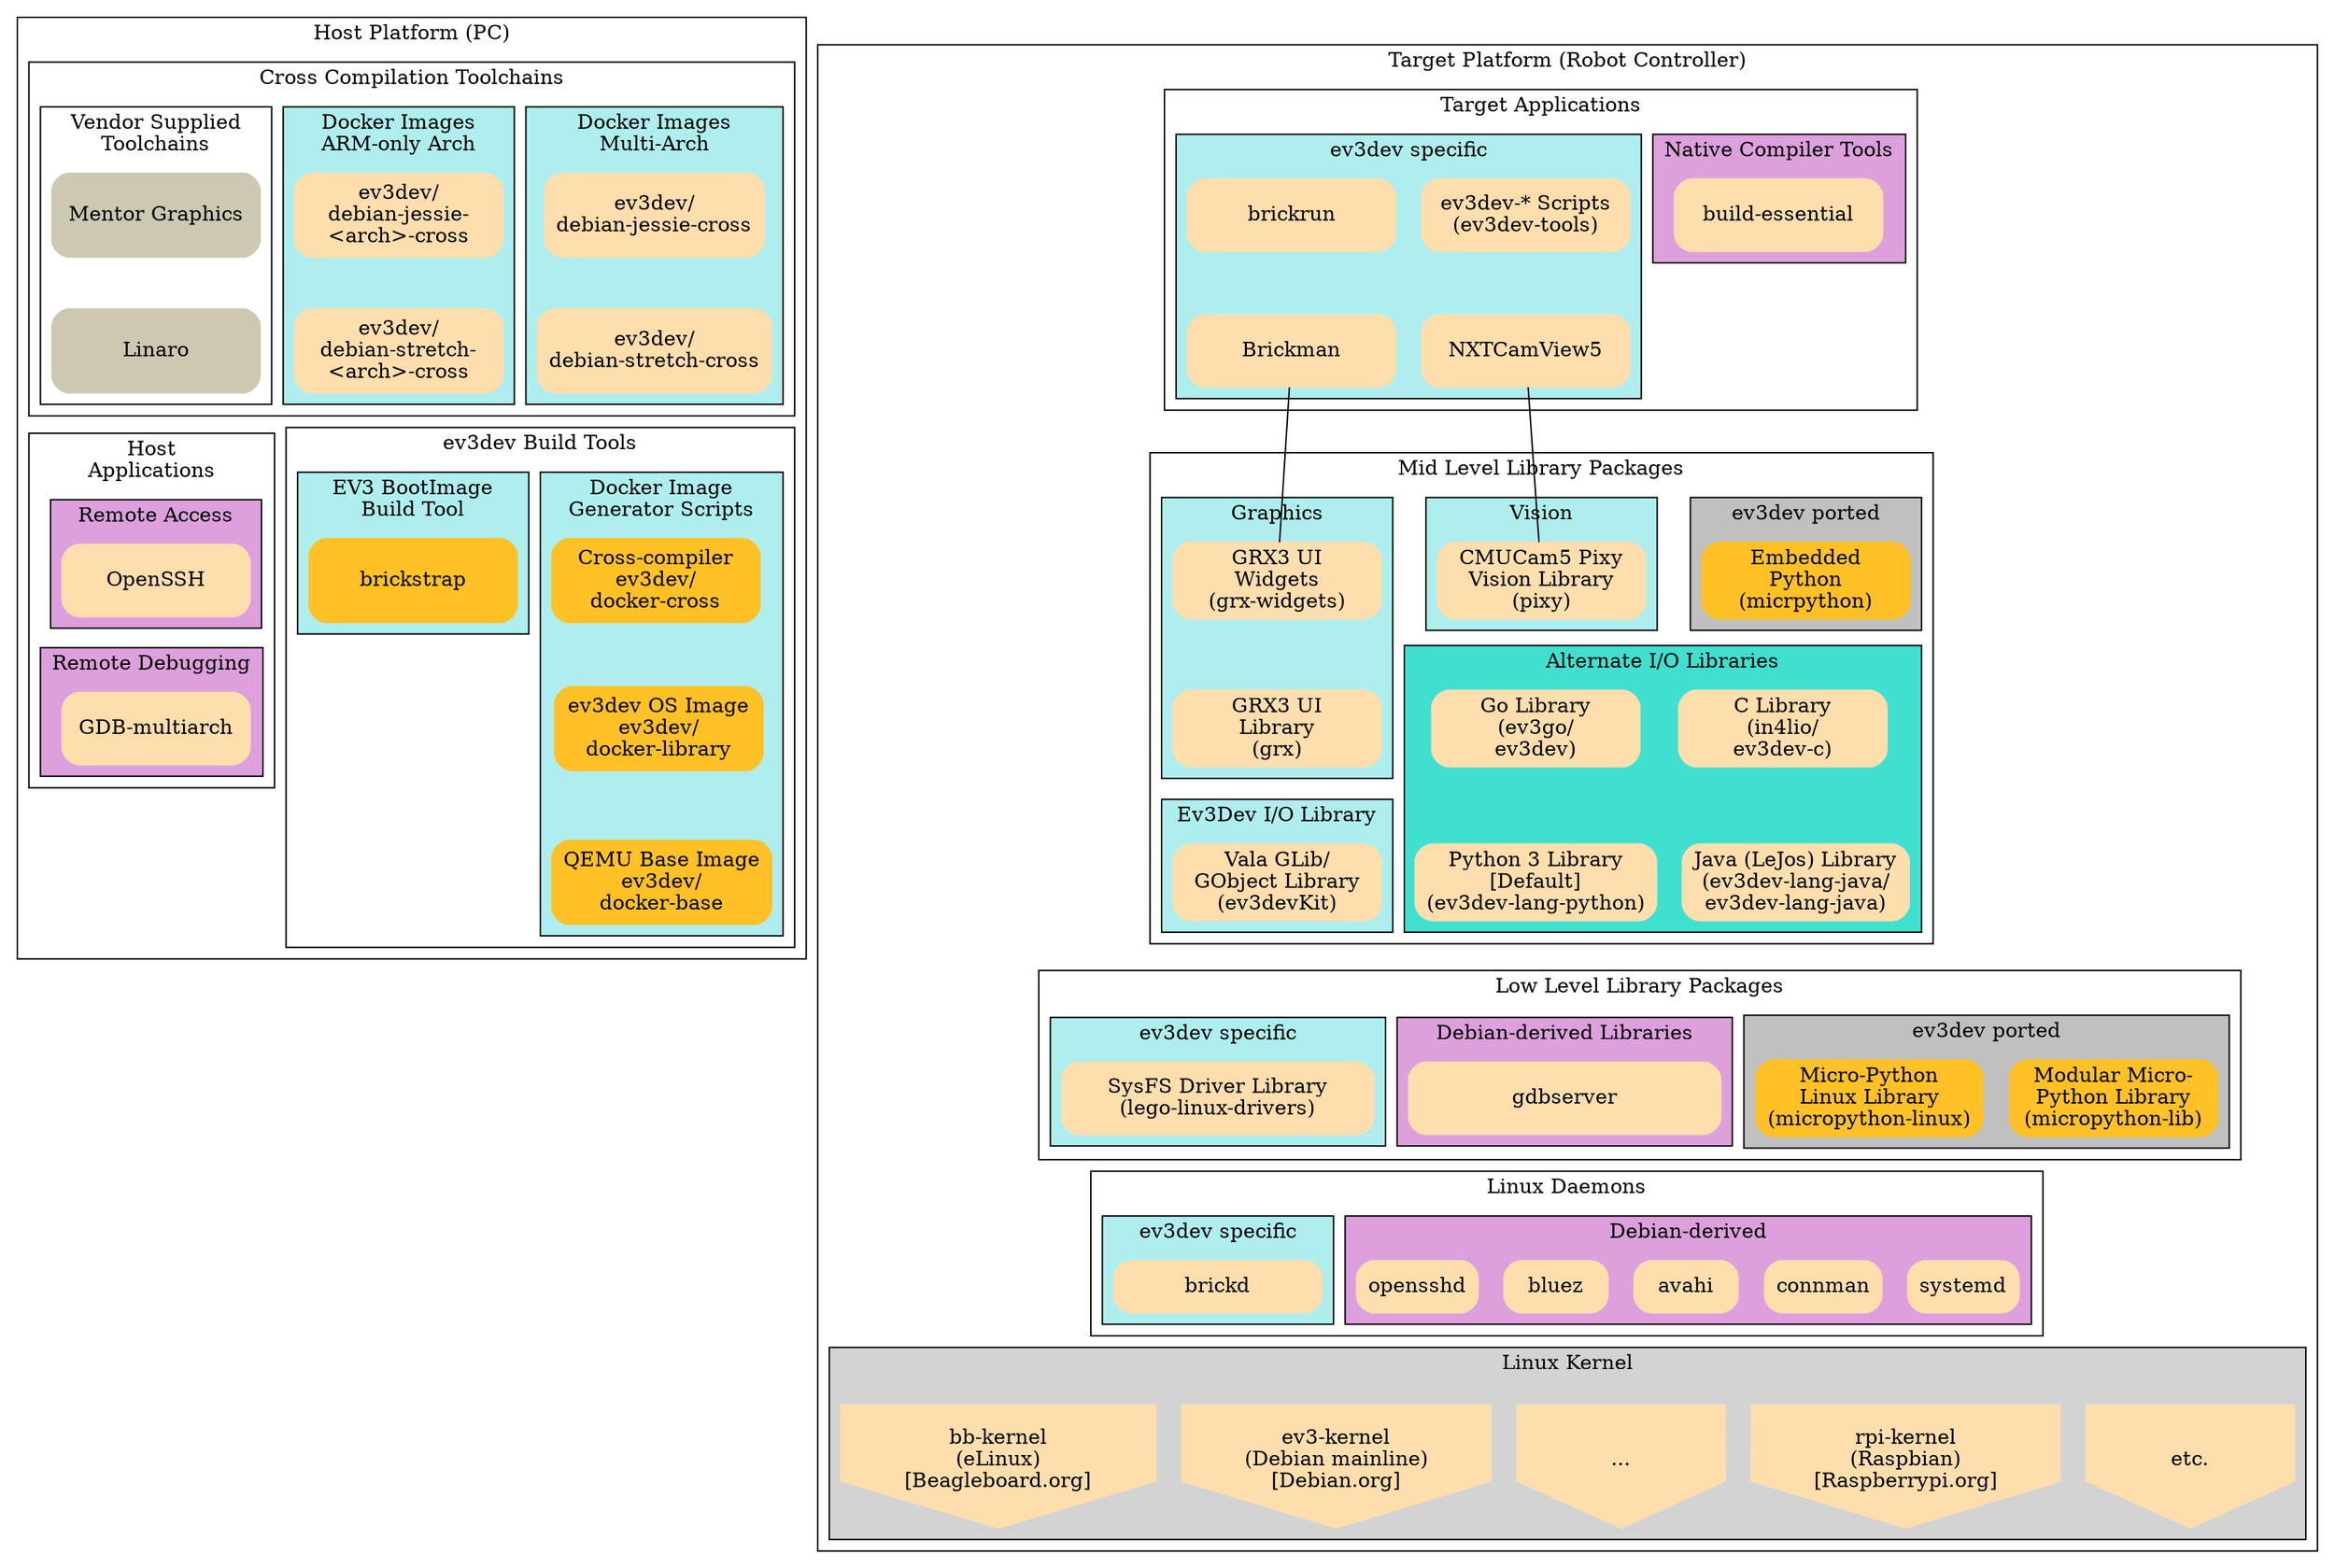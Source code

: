 graph G {
	compound=true;
	arrowType=none;
	node [shape=rect];
	edge [penwidth=0,minlen=1];

	subgraph cluster_150 {
	
		label = "Host Platform (PC)"

		subgraph cluster_109 {
			label = "Cross Compilation Toolchains";

			subgraph cluster_108 {
				label="Vendor Supplied\nToolchains";
				style=filled;
				fillcolor=white;
				node [shape=rect,style="filled,rounded",color=cornsilk3,width=2,height=0.8];
				"Mentor Graphics"--"Linaro"; 
			};

			subgraph cluster_107 {
				label="Docker Images\nARM-only Arch";
				style=filled;
				fillcolor=paleturquoise;
				node [shape=rect,style="filled,rounded",color=navajowhite,width=2,height=0.8];
				"ev3dev/\ndebian-jessie-\n<arch>-cross"--"ev3dev/\ndebian-stretch-\n<arch>-cross"; 
			};

			subgraph cluster_106 {
				label="Docker Images\nMulti-Arch";
				style=filled;
				fillcolor=paleturquoise;
				node [shape=rect,style="filled,rounded",color=navajowhite,width=2,height=0.8];
				"ev3dev/\ndebian-jessie-cross"--"ev3dev/\ndebian-stretch-cross"; 
			};

		};

		subgraph cluster_105 {
			label="ev3dev Build Tools";
			
			subgraph cluster_104 {
				label="EV3 BootImage\nBuild Tool";
				style=filled;
				fillcolor=paleturquoise;
				node [shape=rect,style="filled,rounded",color=goldenrod1,width=2,height=0.8];
				"brickstrap"; 
			};

			subgraph cluster_103 {
				label="Docker Image\nGenerator Scripts";
				style=filled;
				fillcolor=paleturquoise;
				node [shape=rect,style="filled,rounded",color=goldenrod1,width=2,height=0.8];
				"Cross-compiler\nev3dev/\ndocker-cross"--"ev3dev OS Image\nev3dev/\ndocker-library"--"QEMU Base Image\nev3dev/\ndocker-base"; 
			};
	
		};
		"ev3dev/\ndebian-stretch-\n<arch>-cross"--"brickstrap";		// Dummy link for stacking
		"ev3dev/\ndebian-stretch-cross"--"Cross-compiler\nev3dev/\ndocker-cross"		// Dummy link for stacking

		subgraph cluster_102 {
			label = "Host\nApplications";
			subgraph cluster_101 {
				label="Remote Access";
				style=filled;
				fillcolor=plum;
				node [shape=rect,style="filled,rounded",color=navajowhite,width=1.8,height=0.7];
				"OpenSSH"; 
			};

			subgraph cluster_100 {
				label="Remote Debugging";
				style=filled;
				fillcolor=plum;
				node [shape=rect,style="filled,rounded",color=navajowhite,width=1.8,height=0.7];
				"GDB-multiarch"; 
			};
		"OpenSSH"--"GDB-multiarch";								// Dummy link for stacking
		};
		"Linaro"--"OpenSSH";
	
	};

	subgraph cluster_17 {

		label = "Target Platform (Robot Controller)";
	
		subgraph cluster_16 {
			label = "Target Applications";
			
			subgraph cluster_15 {
				label="Native Compiler Tools";
				style=filled;
				fillcolor=plum;
				node [shape=rect,style="filled,rounded",color=navajowhite,width=2,height=0.7];
				"build-essential";
			};
			
			subgraph cluster_14 {
				label="ev3dev specific";
				style=filled;
				fillcolor=paleturquoise;
				node [shape=rect,style="filled,rounded",color=navajowhite,width=2,height=0.7];
				"ev3dev-* Scripts\n(ev3dev-tools)"; "brickrun"; 
				"Brickman"; "NXTCamView5";
				"brickrun"--"Brickman";	// Dummy link for stacking
				"ev3dev-* Scripts\n(ev3dev-tools)"--"NXTCamView5";	// Dummy link for stacking
			};
		
		};
		
		subgraph cluster_13 {
			label = "Mid Level Library Packages";

			subgraph cluster_12 {
				label="ev3dev ported";
				style=filled;
				fillcolor=grey;
				node [shape=rect,style="filled,rounded",color=goldenrod1,width=2];
				"Embedded\nPython\n(micrpython)";
			};

			subgraph cluster_11 {
				label="Vision";
				style=filled;
				fillcolor=paleturquoise;
				node [shape=rect,style="filled,rounded",color=navajowhite,width=2];
				"CMUCam5 Pixy\nVision Library\n(pixy)";
			};


			subgraph cluster_10 {
				label = "Graphics";
				style=filled;
				fillcolor=paleturquoise;
				node [shape=rect,style="filled,rounded",color=navajowhite,width=2];
				"GRX3 UI\nWidgets\n(grx-widgets)"--"GRX3 UI\nLibrary\n(grx)";
			};

			subgraph cluster_9 {
				label = "Ev3Dev I/O Library";
				style=filled;
				fillcolor=paleturquoise;
				node [shape=rect,style="filled,rounded",color=navajowhite,width=2];
				"Vala GLib/\nGObject Library\n(ev3devKit)";
			};
			subgraph cluster_8 {
				label = "Alternate I/O Libraries";
				style=filled;
				fillcolor=turquoise;
				node [shape=rect,style="filled,rounded",color=navajowhite,width=2];
				"C Library\n(in4lio/\nev3dev-c)"; "Java (LeJos) Library\n(ev3dev-lang-java/\nev3dev-lang-java)";
				"Go Library\n(ev3go/\nev3dev)"; "Python 3 Library\n[Default]\n(ev3dev-lang-python)";
			};
			"Go Library\n(ev3go/\nev3dev)"--"Python 3 Library\n[Default]\n(ev3dev-lang-python)";
			"C Library\n(in4lio/\nev3dev-c)"--"Java (LeJos) Library\n(ev3dev-lang-java/\nev3dev-lang-java)";
			"GRX3 UI\nLibrary\n(grx)"--"Vala GLib/\nGObject Library\n(ev3devKit)"
			"CMUCam5 Pixy\nVision Library\n(pixy)"--"C Library\n(in4lio/\nev3dev-c)";
		};
	
		"Brickman"--"GRX3 UI\nWidgets\n(grx-widgets)" [penwidth=1];
		"NXTCamView5"--"CMUCam5 Pixy\nVision Library\n(pixy)" [penwidth=1];

		subgraph cluster_7 {
			label = "Low Level Library Packages";

			subgraph cluster_6 {
				label="ev3dev ported";
				style=filled;
				fillcolor=grey;
				node [shape=rect,style="filled,rounded",color=goldenrod1,width=2,height=0.7];
				"Modular Micro-\nPython Library\n(micropython-lib)"; "Micro-Python\nLinux Library\n(micropython-linux)";
			};


			subgraph cluster_5 {
				label = "Debian-derived Libraries";
				style=filled;
				fillcolor=plum;
				node [shape=rect,style="filled,rounded",color=navajowhite,width=3,height=0.7];
				"gdbserver"
			};

		subgraph cluster_4 {
			label = "ev3dev specific";
			style=filled;
			fillcolor=paleturquoise;
			node [shape=rect,style="filled,rounded",color=navajowhite,width=3,height=0.7];
			"SysFS Driver Library\n(lego-linux-drivers)";

			};
		};

		

		subgraph cluster_3 {
			label = "Linux Daemons"
			subgraph cluster_1 {
				label = "Debian-derived";
				style=filled;
				fillcolor=plum;
				node [shape=rect,style="filled,rounded",color=navajowhite,width=1];
				rank = same;
				"systemd"; "connman"; "avahi"; "bluez"; "opensshd"; 
			};

			subgraph cluster_2 {
				label = "ev3dev specific";
				style=filled;
				fillcolor=paleturquoise;
				node [shape=rect,style="filled,rounded",color=navajowhite,width=2];
				rank = same;
				"brickd";
			};

		};
	
		subgraph cluster_0 {
			label = "Linux Kernel";
			style=filled;
			fillcolor=lightgrey;
			node [style=filled,color=navajowhite, shape=invhouse,width=2,height=1.3];
			rank = same; "etc."; "rpi-kernel\n(Raspbian)\n[Raspberrypi.org]"; "..."; 
			"ev3-kernel\n(Debian mainline)\n[Debian.org]"; "bb-kernel\n(eLinux)\n[Beagleboard.org]"; 
		};

		edge [penwidth=0];
	
		"Embedded\nPython\n(micrpython)"--"Modular Micro-\nPython Library\n(micropython-lib)";

		"Modular Micro-\nPython Library\n(micropython-lib)"--"avahi"
		"Vala GLib/\nGObject Library\n(ev3devKit)"--"SysFS Driver Library\n(lego-linux-drivers)"
		"gdbserver"--"avahi"
		"SysFS Driver Library\n(lego-linux-drivers)"--"brickd" [ltail=cluster_4, lhead=cluster_3];
		"avahi"--"..." [ltail=cluster_1,lhead=cluster_0];
		"brickd"--"..." [ltail=cluster_2,lhead=cluster_0];

	};

}
